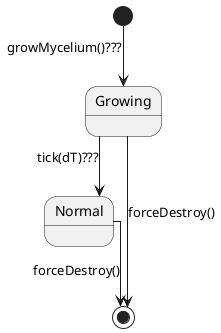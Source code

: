 @startuml MyceliumStates
skinparam linetype ortho

[*] --> Growing : growMycelium()???
Growing --> Normal : tick(dT)???

Normal --> [*] : forceDestroy()
Growing --> [*] : forceDestroy()


@enduml